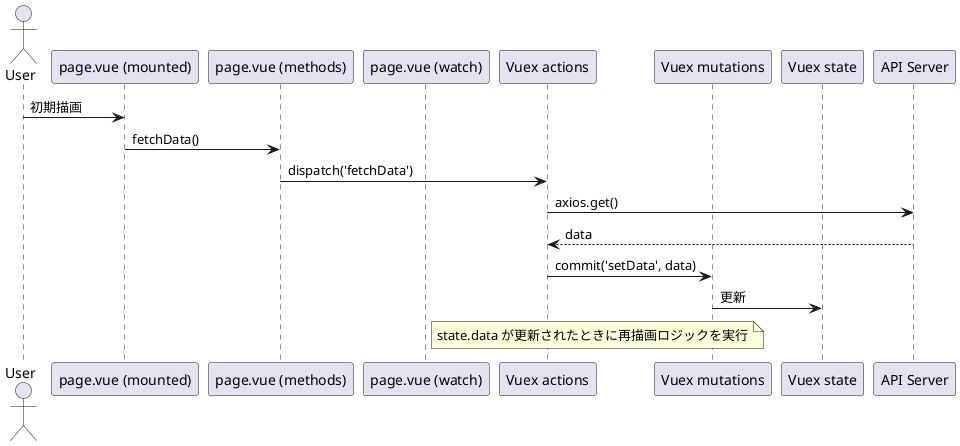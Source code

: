 @startuml
actor User
participant "page.vue (mounted)" as Mounted
participant "page.vue (methods)" as Methods
participant "page.vue (watch)" as Watch
participant "Vuex actions" as Actions
participant "Vuex mutations" as Mutations
participant "Vuex state" as State
participant "API Server" as API

User -> Mounted : 初期描画
Mounted -> Methods : fetchData()
Methods -> Actions : dispatch('fetchData')
Actions -> API : axios.get()
API --> Actions : data
Actions -> Mutations : commit('setData', data)
Mutations -> State : 更新

note right of Watch
  state.data が更新されたときに再描画ロジックを実行
end note
@enduml